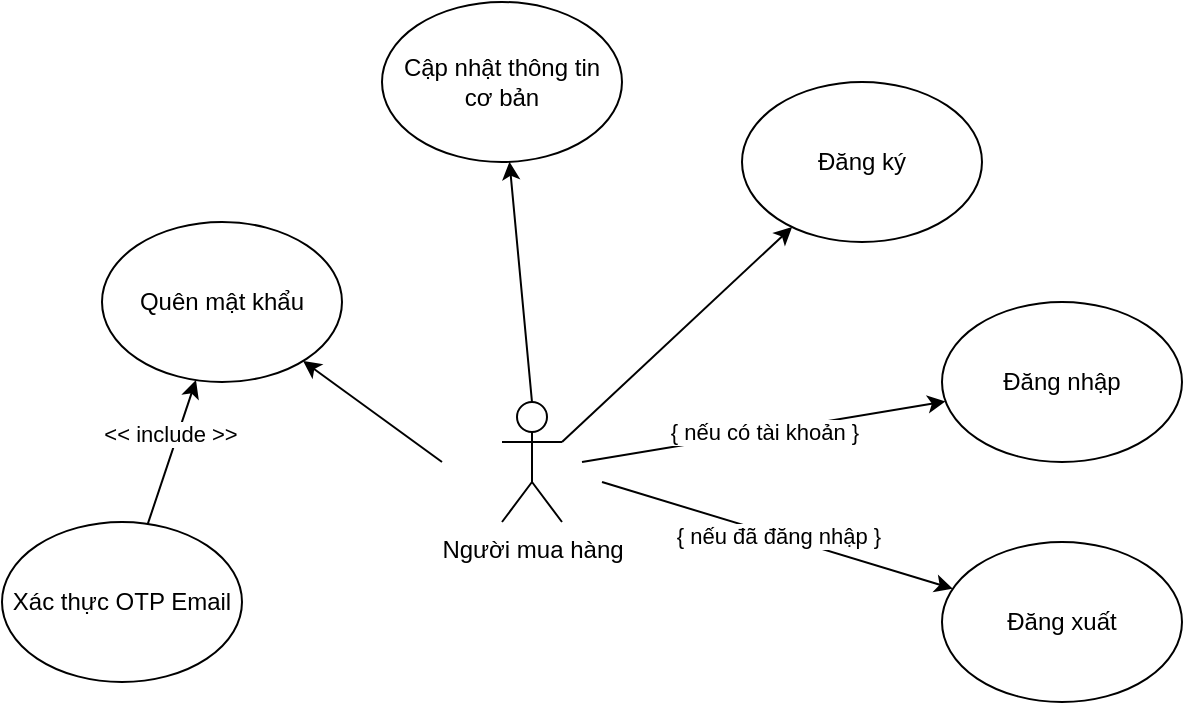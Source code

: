 <mxfile version="19.0.3" type="device"><diagram id="qdzV78atOMRHT5t4Zyza" name="Page-1"><mxGraphModel dx="891" dy="614" grid="1" gridSize="10" guides="1" tooltips="1" connect="1" arrows="1" fold="1" page="1" pageScale="1" pageWidth="850" pageHeight="1100" math="0" shadow="0"><root><mxCell id="0"/><mxCell id="1" parent="0"/><mxCell id="08umBrjcM2W8GrR-wdAU-1" value="Người mua hàng" style="shape=umlActor;verticalLabelPosition=bottom;verticalAlign=top;html=1;outlineConnect=0;" parent="1" vertex="1"><mxGeometry x="440" y="220" width="30" height="60" as="geometry"/></mxCell><mxCell id="08umBrjcM2W8GrR-wdAU-3" value="Đăng nhập" style="ellipse;whiteSpace=wrap;html=1;" parent="1" vertex="1"><mxGeometry x="660" y="170" width="120" height="80" as="geometry"/></mxCell><mxCell id="SUa7xZaceQAh24RORcjB-1" value="Đăng ký" style="ellipse;whiteSpace=wrap;html=1;" parent="1" vertex="1"><mxGeometry x="560" y="60" width="120" height="80" as="geometry"/></mxCell><mxCell id="SUa7xZaceQAh24RORcjB-2" value="Đăng xuất" style="ellipse;whiteSpace=wrap;html=1;" parent="1" vertex="1"><mxGeometry x="660" y="290" width="120" height="80" as="geometry"/></mxCell><mxCell id="SUa7xZaceQAh24RORcjB-3" value="Quên mật khẩu" style="ellipse;whiteSpace=wrap;html=1;" parent="1" vertex="1"><mxGeometry x="240" y="130" width="120" height="80" as="geometry"/></mxCell><mxCell id="SUa7xZaceQAh24RORcjB-4" value="" style="endArrow=classic;html=1;rounded=0;exitX=1;exitY=0.333;exitDx=0;exitDy=0;exitPerimeter=0;" parent="1" source="08umBrjcM2W8GrR-wdAU-1" target="SUa7xZaceQAh24RORcjB-1" edge="1"><mxGeometry width="50" height="50" relative="1" as="geometry"><mxPoint x="630" y="290" as="sourcePoint"/><mxPoint x="680" y="240" as="targetPoint"/></mxGeometry></mxCell><mxCell id="SUa7xZaceQAh24RORcjB-5" value="{ nếu có tài khoản }" style="endArrow=classic;html=1;rounded=0;exitX=1;exitY=0.333;exitDx=0;exitDy=0;exitPerimeter=0;" parent="1" target="08umBrjcM2W8GrR-wdAU-3" edge="1"><mxGeometry width="50" height="50" relative="1" as="geometry"><mxPoint x="480" y="250" as="sourcePoint"/><mxPoint x="668.486" y="118.88" as="targetPoint"/></mxGeometry></mxCell><mxCell id="SUa7xZaceQAh24RORcjB-6" value="{ nếu đã đăng nhập }" style="endArrow=classic;html=1;rounded=0;exitX=1;exitY=0.333;exitDx=0;exitDy=0;exitPerimeter=0;" parent="1" target="SUa7xZaceQAh24RORcjB-2" edge="1"><mxGeometry width="50" height="50" relative="1" as="geometry"><mxPoint x="490" y="260" as="sourcePoint"/><mxPoint x="678.486" y="128.88" as="targetPoint"/></mxGeometry></mxCell><mxCell id="SUa7xZaceQAh24RORcjB-7" value="" style="endArrow=classic;html=1;rounded=0;" parent="1" target="SUa7xZaceQAh24RORcjB-3" edge="1"><mxGeometry width="50" height="50" relative="1" as="geometry"><mxPoint x="410" y="250" as="sourcePoint"/><mxPoint x="488.486" y="148.88" as="targetPoint"/></mxGeometry></mxCell><mxCell id="-P1lzFrRjVmCbPM7OM-O-2" style="rounded=0;orthogonalLoop=1;jettySize=auto;html=1;" edge="1" parent="1" source="-P1lzFrRjVmCbPM7OM-O-1" target="SUa7xZaceQAh24RORcjB-3"><mxGeometry relative="1" as="geometry"/></mxCell><mxCell id="-P1lzFrRjVmCbPM7OM-O-3" value="&amp;lt;&amp;lt; include &amp;gt;&amp;gt;" style="edgeLabel;html=1;align=center;verticalAlign=middle;resizable=0;points=[];" vertex="1" connectable="0" parent="-P1lzFrRjVmCbPM7OM-O-2"><mxGeometry x="0.215" y="4" relative="1" as="geometry"><mxPoint as="offset"/></mxGeometry></mxCell><mxCell id="-P1lzFrRjVmCbPM7OM-O-1" value="Xác thực OTP Email" style="ellipse;whiteSpace=wrap;html=1;" vertex="1" parent="1"><mxGeometry x="190" y="280" width="120" height="80" as="geometry"/></mxCell><mxCell id="-P1lzFrRjVmCbPM7OM-O-4" value="Cập nhật thông tin&lt;br&gt;cơ bản" style="ellipse;whiteSpace=wrap;html=1;" vertex="1" parent="1"><mxGeometry x="380" y="20" width="120" height="80" as="geometry"/></mxCell><mxCell id="-P1lzFrRjVmCbPM7OM-O-5" value="" style="endArrow=classic;html=1;rounded=0;exitX=0.5;exitY=0;exitDx=0;exitDy=0;exitPerimeter=0;" edge="1" parent="1" source="08umBrjcM2W8GrR-wdAU-1" target="-P1lzFrRjVmCbPM7OM-O-4"><mxGeometry width="50" height="50" relative="1" as="geometry"><mxPoint x="740" y="200" as="sourcePoint"/><mxPoint x="790" y="150" as="targetPoint"/></mxGeometry></mxCell></root></mxGraphModel></diagram></mxfile>